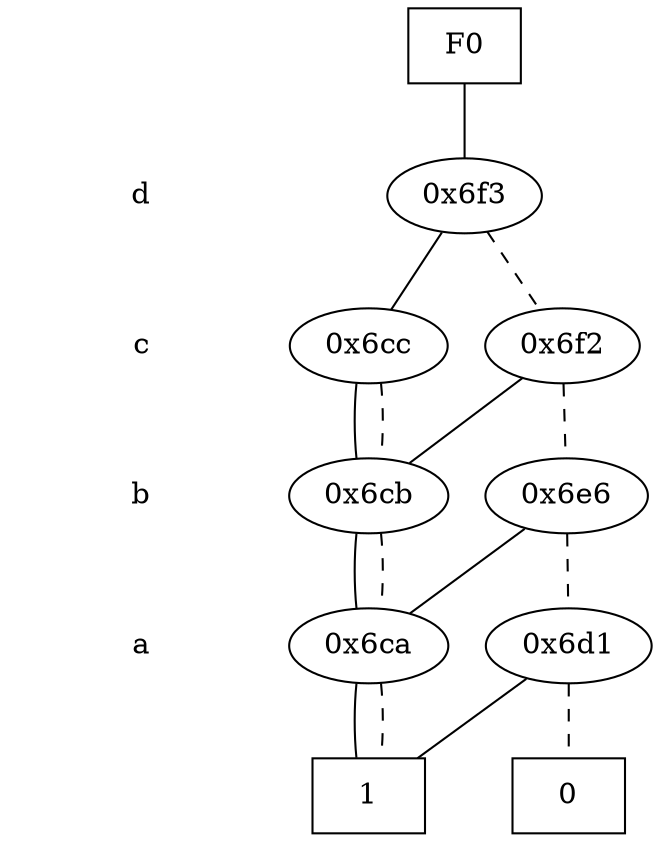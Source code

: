 digraph "ZDD" {
size = "7.5,10"
center = true;
edge [dir = none];
{ node [shape = plaintext];
  edge [style = invis];
  "CONST NODES" [style = invis];
" d " -> " c " -> " b " -> " a " -> "CONST NODES"; 
}
{ rank = same; node [shape = box]; edge [style = invis];
"F0"; }
{ rank = same; " d ";
"0x6f3";
}
{ rank = same; " c ";
"0x6f2";
"0x6cc";
}
{ rank = same; " b ";
"0x6cb";
"0x6e6";
}
{ rank = same; " a ";
"0x6ca";
"0x6d1";
}
{ rank = same; "CONST NODES";
{ node [shape = box]; "0x626";
"0x625";
}
}
"F0" -> "0x6f3" [style = solid];
"0x6f3" -> "0x6cc";
"0x6f3" -> "0x6f2" [style = dashed];
"0x6f2" -> "0x6cb";
"0x6f2" -> "0x6e6" [style = dashed];
"0x6cc" -> "0x6cb";
"0x6cc" -> "0x6cb" [style = dashed];
"0x6cb" -> "0x6ca";
"0x6cb" -> "0x6ca" [style = dashed];
"0x6e6" -> "0x6ca";
"0x6e6" -> "0x6d1" [style = dashed];
"0x6ca" -> "0x625";
"0x6ca" -> "0x625" [style = dashed];
"0x6d1" -> "0x625";
"0x6d1" -> "0x626" [style = dashed];
"0x626" [label = "0"];
"0x625" [label = "1"];
}
